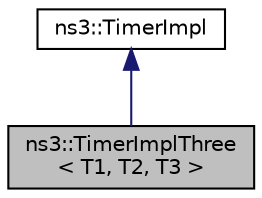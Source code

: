 digraph "ns3::TimerImplThree&lt; T1, T2, T3 &gt;"
{
 // LATEX_PDF_SIZE
  edge [fontname="Helvetica",fontsize="10",labelfontname="Helvetica",labelfontsize="10"];
  node [fontname="Helvetica",fontsize="10",shape=record];
  Node1 [label="ns3::TimerImplThree\l\< T1, T2, T3 \>",height=0.2,width=0.4,color="black", fillcolor="grey75", style="filled", fontcolor="black",tooltip="TimerImpl specialization class for varying numbers of arguments."];
  Node2 -> Node1 [dir="back",color="midnightblue",fontsize="10",style="solid",fontname="Helvetica"];
  Node2 [label="ns3::TimerImpl",height=0.2,width=0.4,color="black", fillcolor="white", style="filled",URL="$classns3_1_1_timer_impl.html",tooltip="The timer implementation underlying Timer and Watchdog."];
}

